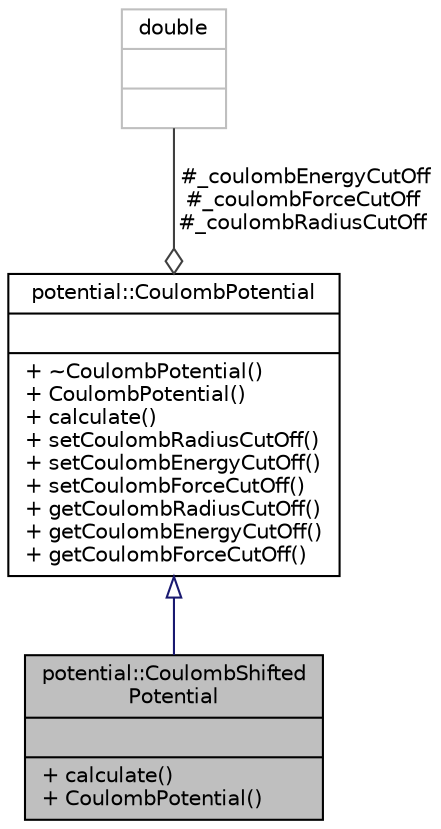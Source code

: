digraph "potential::CoulombShiftedPotential"
{
 // LATEX_PDF_SIZE
  edge [fontname="Helvetica",fontsize="10",labelfontname="Helvetica",labelfontsize="10"];
  node [fontname="Helvetica",fontsize="10",shape=record];
  Node1 [label="{potential::CoulombShifted\lPotential\n||+ calculate()\l+ CoulombPotential()\l}",height=0.2,width=0.4,color="black", fillcolor="grey75", style="filled", fontcolor="black",tooltip="CoulombShiftedPotential inherits CoulombPotential CoulombShiftedPotential is a class for the shifted ..."];
  Node2 -> Node1 [dir="back",color="midnightblue",fontsize="10",style="solid",arrowtail="onormal",fontname="Helvetica"];
  Node2 [label="{potential::CoulombPotential\n||+ ~CoulombPotential()\l+ CoulombPotential()\l+ calculate()\l+ setCoulombRadiusCutOff()\l+ setCoulombEnergyCutOff()\l+ setCoulombForceCutOff()\l+ getCoulombRadiusCutOff()\l+ getCoulombEnergyCutOff()\l+ getCoulombForceCutOff()\l}",height=0.2,width=0.4,color="black", fillcolor="white", style="filled",URL="$classpotential_1_1CoulombPotential.html",tooltip="CoulombPotential is a base class for all coulomb type potentials."];
  Node3 -> Node2 [color="grey25",fontsize="10",style="solid",label=" #_coulombEnergyCutOff\n#_coulombForceCutOff\n#_coulombRadiusCutOff" ,arrowhead="odiamond",fontname="Helvetica"];
  Node3 [label="{double\n||}",height=0.2,width=0.4,color="grey75", fillcolor="white", style="filled",tooltip=" "];
}
